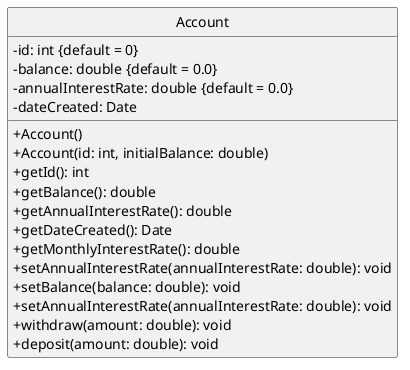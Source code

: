 @startuml 

skinparam classAttributeIconSize 0
hide circle

class Account {
    -id: int {default = 0}
    -balance: double {default = 0.0}
    -annualInterestRate: double {default = 0.0}
    -dateCreated: Date
    +Account()
    +Account(id: int, initialBalance: double)
    +getId(): int
    +getBalance(): double
    +getAnnualInterestRate(): double
    +getDateCreated(): Date
    +getMonthlyInterestRate(): double
    +setAnnualInterestRate(annualInterestRate: double): void
    +setBalance(balance: double): void
    +setAnnualInterestRate(annualInterestRate: double): void
    +withdraw(amount: double): void
    +deposit(amount: double): void
}

@enduml